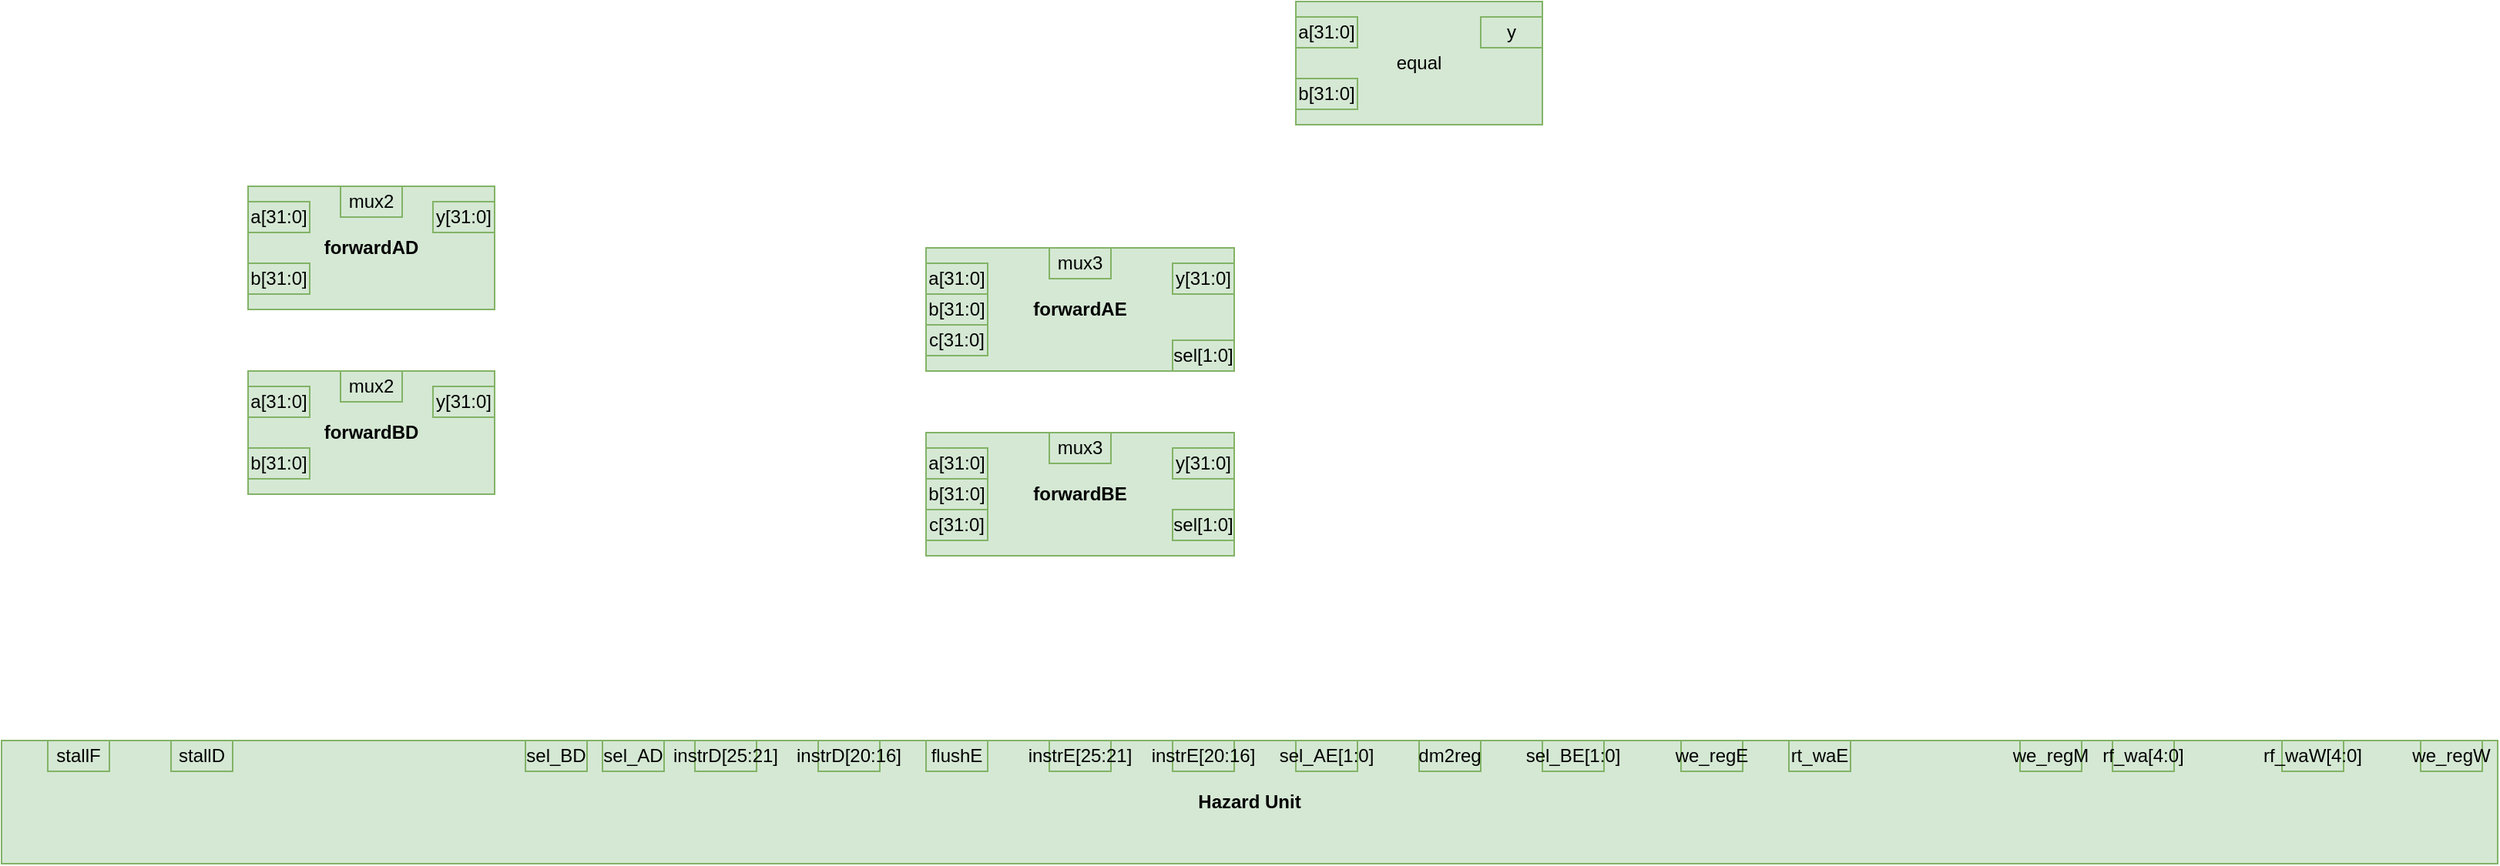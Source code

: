 <mxfile version="14.6.6" type="github">
  <diagram id="rvaMPYtywi87Qq2E9nYQ" name="Page-1">
    <mxGraphModel dx="2595" dy="1450" grid="1" gridSize="10" guides="1" tooltips="1" connect="1" arrows="1" fold="1" page="1" pageScale="1" pageWidth="1100" pageHeight="850" math="0" shadow="0">
      <root>
        <mxCell id="0" />
        <mxCell id="1" parent="0" />
        <mxCell id="OPr9Zk-g0gcY89tPPBph-1" value="&lt;b&gt;forwardAD&lt;/b&gt;" style="rounded=0;whiteSpace=wrap;html=1;fillColor=#d5e8d4;strokeColor=#82b366;" vertex="1" parent="1">
          <mxGeometry x="160" y="160" width="160" height="80" as="geometry" />
        </mxCell>
        <mxCell id="OPr9Zk-g0gcY89tPPBph-2" value="&lt;b&gt;forwardBD&lt;/b&gt;" style="rounded=0;whiteSpace=wrap;html=1;fillColor=#d5e8d4;strokeColor=#82b366;" vertex="1" parent="1">
          <mxGeometry x="160" y="280" width="160" height="80" as="geometry" />
        </mxCell>
        <mxCell id="OPr9Zk-g0gcY89tPPBph-3" value="a[31:0]" style="text;html=1;strokeColor=#82b366;fillColor=#d5e8d4;align=center;verticalAlign=middle;whiteSpace=wrap;rounded=0;" vertex="1" parent="1">
          <mxGeometry x="160" y="170" width="40" height="20" as="geometry" />
        </mxCell>
        <mxCell id="OPr9Zk-g0gcY89tPPBph-4" value="a[31:0]" style="text;html=1;strokeColor=#82b366;fillColor=#d5e8d4;align=center;verticalAlign=middle;whiteSpace=wrap;rounded=0;" vertex="1" parent="1">
          <mxGeometry x="160" y="290" width="40" height="20" as="geometry" />
        </mxCell>
        <mxCell id="OPr9Zk-g0gcY89tPPBph-5" value="b[31:0]" style="text;html=1;strokeColor=#82b366;fillColor=#d5e8d4;align=center;verticalAlign=middle;whiteSpace=wrap;rounded=0;" vertex="1" parent="1">
          <mxGeometry x="160" y="210" width="40" height="20" as="geometry" />
        </mxCell>
        <mxCell id="OPr9Zk-g0gcY89tPPBph-6" value="b[31:0]" style="text;html=1;strokeColor=#82b366;fillColor=#d5e8d4;align=center;verticalAlign=middle;whiteSpace=wrap;rounded=0;" vertex="1" parent="1">
          <mxGeometry x="160" y="330" width="40" height="20" as="geometry" />
        </mxCell>
        <mxCell id="OPr9Zk-g0gcY89tPPBph-7" value="y[31:0]" style="text;html=1;strokeColor=#82b366;fillColor=#d5e8d4;align=center;verticalAlign=middle;whiteSpace=wrap;rounded=0;" vertex="1" parent="1">
          <mxGeometry x="280" y="170" width="40" height="20" as="geometry" />
        </mxCell>
        <mxCell id="OPr9Zk-g0gcY89tPPBph-8" value="y[31:0]" style="text;html=1;strokeColor=#82b366;fillColor=#d5e8d4;align=center;verticalAlign=middle;whiteSpace=wrap;rounded=0;" vertex="1" parent="1">
          <mxGeometry x="280" y="290" width="40" height="20" as="geometry" />
        </mxCell>
        <mxCell id="OPr9Zk-g0gcY89tPPBph-10" value="&lt;b&gt;forwardAE&lt;/b&gt;" style="rounded=0;whiteSpace=wrap;html=1;fillColor=#d5e8d4;strokeColor=#82b366;" vertex="1" parent="1">
          <mxGeometry x="600" y="200" width="200" height="80" as="geometry" />
        </mxCell>
        <mxCell id="OPr9Zk-g0gcY89tPPBph-11" value="&lt;b&gt;forwardBE&lt;/b&gt;" style="rounded=0;whiteSpace=wrap;html=1;fillColor=#d5e8d4;strokeColor=#82b366;" vertex="1" parent="1">
          <mxGeometry x="600" y="320" width="200" height="80" as="geometry" />
        </mxCell>
        <mxCell id="OPr9Zk-g0gcY89tPPBph-12" value="mux2" style="text;html=1;strokeColor=#82b366;fillColor=#d5e8d4;align=center;verticalAlign=middle;whiteSpace=wrap;rounded=0;" vertex="1" parent="1">
          <mxGeometry x="220" y="160" width="40" height="20" as="geometry" />
        </mxCell>
        <mxCell id="OPr9Zk-g0gcY89tPPBph-13" value="mux2" style="text;html=1;strokeColor=#82b366;fillColor=#d5e8d4;align=center;verticalAlign=middle;whiteSpace=wrap;rounded=0;" vertex="1" parent="1">
          <mxGeometry x="220" y="280" width="40" height="20" as="geometry" />
        </mxCell>
        <mxCell id="OPr9Zk-g0gcY89tPPBph-14" value="mux3" style="text;html=1;strokeColor=#82b366;fillColor=#d5e8d4;align=center;verticalAlign=middle;whiteSpace=wrap;rounded=0;" vertex="1" parent="1">
          <mxGeometry x="680" y="200" width="40" height="20" as="geometry" />
        </mxCell>
        <mxCell id="OPr9Zk-g0gcY89tPPBph-15" value="mux3" style="text;html=1;strokeColor=#82b366;fillColor=#d5e8d4;align=center;verticalAlign=middle;whiteSpace=wrap;rounded=0;" vertex="1" parent="1">
          <mxGeometry x="680" y="320" width="40" height="20" as="geometry" />
        </mxCell>
        <mxCell id="OPr9Zk-g0gcY89tPPBph-16" value="a[31:0]" style="text;html=1;strokeColor=#82b366;fillColor=#d5e8d4;align=center;verticalAlign=middle;whiteSpace=wrap;rounded=0;" vertex="1" parent="1">
          <mxGeometry x="600" y="210" width="40" height="20" as="geometry" />
        </mxCell>
        <mxCell id="OPr9Zk-g0gcY89tPPBph-17" value="b[31:0]" style="text;html=1;strokeColor=#82b366;fillColor=#d5e8d4;align=center;verticalAlign=middle;whiteSpace=wrap;rounded=0;" vertex="1" parent="1">
          <mxGeometry x="600" y="230" width="40" height="20" as="geometry" />
        </mxCell>
        <mxCell id="OPr9Zk-g0gcY89tPPBph-18" value="c[31:0]" style="text;html=1;strokeColor=#82b366;fillColor=#d5e8d4;align=center;verticalAlign=middle;whiteSpace=wrap;rounded=0;" vertex="1" parent="1">
          <mxGeometry x="600" y="250" width="40" height="20" as="geometry" />
        </mxCell>
        <mxCell id="OPr9Zk-g0gcY89tPPBph-20" value="y[31:0]" style="text;html=1;strokeColor=#82b366;fillColor=#d5e8d4;align=center;verticalAlign=middle;whiteSpace=wrap;rounded=0;" vertex="1" parent="1">
          <mxGeometry x="760" y="210" width="40" height="20" as="geometry" />
        </mxCell>
        <mxCell id="OPr9Zk-g0gcY89tPPBph-21" value="sel[1:0]" style="text;html=1;strokeColor=#82b366;fillColor=#d5e8d4;align=center;verticalAlign=middle;whiteSpace=wrap;rounded=0;" vertex="1" parent="1">
          <mxGeometry x="760" y="260" width="40" height="20" as="geometry" />
        </mxCell>
        <mxCell id="OPr9Zk-g0gcY89tPPBph-22" value="a[31:0]" style="text;html=1;strokeColor=#82b366;fillColor=#d5e8d4;align=center;verticalAlign=middle;whiteSpace=wrap;rounded=0;" vertex="1" parent="1">
          <mxGeometry x="600" y="330" width="40" height="20" as="geometry" />
        </mxCell>
        <mxCell id="OPr9Zk-g0gcY89tPPBph-23" value="b[31:0]" style="text;html=1;strokeColor=#82b366;fillColor=#d5e8d4;align=center;verticalAlign=middle;whiteSpace=wrap;rounded=0;" vertex="1" parent="1">
          <mxGeometry x="600" y="350" width="40" height="20" as="geometry" />
        </mxCell>
        <mxCell id="OPr9Zk-g0gcY89tPPBph-24" value="c[31:0]" style="text;html=1;strokeColor=#82b366;fillColor=#d5e8d4;align=center;verticalAlign=middle;whiteSpace=wrap;rounded=0;" vertex="1" parent="1">
          <mxGeometry x="600" y="370" width="40" height="20" as="geometry" />
        </mxCell>
        <mxCell id="OPr9Zk-g0gcY89tPPBph-25" value="y[31:0]" style="text;html=1;strokeColor=#82b366;fillColor=#d5e8d4;align=center;verticalAlign=middle;whiteSpace=wrap;rounded=0;" vertex="1" parent="1">
          <mxGeometry x="760" y="330" width="40" height="20" as="geometry" />
        </mxCell>
        <mxCell id="OPr9Zk-g0gcY89tPPBph-26" value="sel[1:0]" style="text;html=1;strokeColor=#82b366;fillColor=#d5e8d4;align=center;verticalAlign=middle;whiteSpace=wrap;rounded=0;" vertex="1" parent="1">
          <mxGeometry x="760" y="370" width="40" height="20" as="geometry" />
        </mxCell>
        <mxCell id="OPr9Zk-g0gcY89tPPBph-27" value="&lt;b&gt;Hazard Unit&lt;/b&gt;" style="rounded=0;whiteSpace=wrap;html=1;fillColor=#d5e8d4;strokeColor=#82b366;" vertex="1" parent="1">
          <mxGeometry y="520" width="1620" height="80" as="geometry" />
        </mxCell>
        <mxCell id="OPr9Zk-g0gcY89tPPBph-28" value="stallF" style="text;html=1;strokeColor=#82b366;fillColor=#d5e8d4;align=center;verticalAlign=middle;whiteSpace=wrap;rounded=0;" vertex="1" parent="1">
          <mxGeometry x="30" y="520" width="40" height="20" as="geometry" />
        </mxCell>
        <mxCell id="OPr9Zk-g0gcY89tPPBph-29" value="stallD" style="text;html=1;strokeColor=#82b366;fillColor=#d5e8d4;align=center;verticalAlign=middle;whiteSpace=wrap;rounded=0;" vertex="1" parent="1">
          <mxGeometry x="110" y="520" width="40" height="20" as="geometry" />
        </mxCell>
        <mxCell id="OPr9Zk-g0gcY89tPPBph-30" value="sel_BD" style="text;html=1;strokeColor=#82b366;fillColor=#d5e8d4;align=center;verticalAlign=middle;whiteSpace=wrap;rounded=0;" vertex="1" parent="1">
          <mxGeometry x="340" y="520" width="40" height="20" as="geometry" />
        </mxCell>
        <mxCell id="OPr9Zk-g0gcY89tPPBph-32" value="sel_AD" style="text;html=1;strokeColor=#82b366;fillColor=#d5e8d4;align=center;verticalAlign=middle;whiteSpace=wrap;rounded=0;" vertex="1" parent="1">
          <mxGeometry x="390" y="520" width="40" height="20" as="geometry" />
        </mxCell>
        <mxCell id="OPr9Zk-g0gcY89tPPBph-33" value="instrD[25:21]" style="text;html=1;strokeColor=#82b366;fillColor=#d5e8d4;align=center;verticalAlign=middle;whiteSpace=wrap;rounded=0;" vertex="1" parent="1">
          <mxGeometry x="450" y="520" width="40" height="20" as="geometry" />
        </mxCell>
        <mxCell id="OPr9Zk-g0gcY89tPPBph-34" value="instrD[20:16]" style="text;html=1;strokeColor=#82b366;fillColor=#d5e8d4;align=center;verticalAlign=middle;whiteSpace=wrap;rounded=0;" vertex="1" parent="1">
          <mxGeometry x="530" y="520" width="40" height="20" as="geometry" />
        </mxCell>
        <mxCell id="OPr9Zk-g0gcY89tPPBph-35" value="flushE" style="text;html=1;strokeColor=#82b366;fillColor=#d5e8d4;align=center;verticalAlign=middle;whiteSpace=wrap;rounded=0;" vertex="1" parent="1">
          <mxGeometry x="600" y="520" width="40" height="20" as="geometry" />
        </mxCell>
        <mxCell id="OPr9Zk-g0gcY89tPPBph-36" value="instrE[25:21]" style="text;html=1;strokeColor=#82b366;fillColor=#d5e8d4;align=center;verticalAlign=middle;whiteSpace=wrap;rounded=0;" vertex="1" parent="1">
          <mxGeometry x="680" y="520" width="40" height="20" as="geometry" />
        </mxCell>
        <mxCell id="OPr9Zk-g0gcY89tPPBph-37" value="instrE[20:16]" style="text;html=1;strokeColor=#82b366;fillColor=#d5e8d4;align=center;verticalAlign=middle;whiteSpace=wrap;rounded=0;" vertex="1" parent="1">
          <mxGeometry x="760" y="520" width="40" height="20" as="geometry" />
        </mxCell>
        <mxCell id="OPr9Zk-g0gcY89tPPBph-38" value="sel_AE[1:0]" style="text;html=1;strokeColor=#82b366;fillColor=#d5e8d4;align=center;verticalAlign=middle;whiteSpace=wrap;rounded=0;" vertex="1" parent="1">
          <mxGeometry x="840" y="520" width="40" height="20" as="geometry" />
        </mxCell>
        <mxCell id="OPr9Zk-g0gcY89tPPBph-39" value="dm2reg" style="text;html=1;strokeColor=#82b366;fillColor=#d5e8d4;align=center;verticalAlign=middle;whiteSpace=wrap;rounded=0;" vertex="1" parent="1">
          <mxGeometry x="920" y="520" width="40" height="20" as="geometry" />
        </mxCell>
        <mxCell id="OPr9Zk-g0gcY89tPPBph-40" value="sel_BE[1:0]" style="text;html=1;strokeColor=#82b366;fillColor=#d5e8d4;align=center;verticalAlign=middle;whiteSpace=wrap;rounded=0;" vertex="1" parent="1">
          <mxGeometry x="1000" y="520" width="40" height="20" as="geometry" />
        </mxCell>
        <mxCell id="OPr9Zk-g0gcY89tPPBph-41" value="we_regE" style="text;html=1;strokeColor=#82b366;fillColor=#d5e8d4;align=center;verticalAlign=middle;whiteSpace=wrap;rounded=0;" vertex="1" parent="1">
          <mxGeometry x="1090" y="520" width="40" height="20" as="geometry" />
        </mxCell>
        <mxCell id="OPr9Zk-g0gcY89tPPBph-42" value="rt_waE" style="text;html=1;strokeColor=#82b366;fillColor=#d5e8d4;align=center;verticalAlign=middle;whiteSpace=wrap;rounded=0;" vertex="1" parent="1">
          <mxGeometry x="1160" y="520" width="40" height="20" as="geometry" />
        </mxCell>
        <mxCell id="OPr9Zk-g0gcY89tPPBph-43" style="edgeStyle=orthogonalEdgeStyle;rounded=0;orthogonalLoop=1;jettySize=auto;html=1;exitX=0.5;exitY=1;exitDx=0;exitDy=0;fillColor=#d5e8d4;strokeColor=#82b366;" edge="1" parent="1" source="OPr9Zk-g0gcY89tPPBph-29" target="OPr9Zk-g0gcY89tPPBph-29">
          <mxGeometry relative="1" as="geometry" />
        </mxCell>
        <mxCell id="OPr9Zk-g0gcY89tPPBph-44" value="we_regM" style="text;html=1;strokeColor=#82b366;fillColor=#d5e8d4;align=center;verticalAlign=middle;whiteSpace=wrap;rounded=0;" vertex="1" parent="1">
          <mxGeometry x="1310" y="520" width="40" height="20" as="geometry" />
        </mxCell>
        <mxCell id="OPr9Zk-g0gcY89tPPBph-45" value="rf_wa[4:0]" style="text;html=1;strokeColor=#82b366;fillColor=#d5e8d4;align=center;verticalAlign=middle;whiteSpace=wrap;rounded=0;" vertex="1" parent="1">
          <mxGeometry x="1370" y="520" width="40" height="20" as="geometry" />
        </mxCell>
        <mxCell id="OPr9Zk-g0gcY89tPPBph-46" value="rf_waW[4:0]" style="text;html=1;strokeColor=#82b366;fillColor=#d5e8d4;align=center;verticalAlign=middle;whiteSpace=wrap;rounded=0;" vertex="1" parent="1">
          <mxGeometry x="1480" y="520" width="40" height="20" as="geometry" />
        </mxCell>
        <mxCell id="OPr9Zk-g0gcY89tPPBph-47" value="we_regW" style="text;html=1;strokeColor=#82b366;fillColor=#d5e8d4;align=center;verticalAlign=middle;whiteSpace=wrap;rounded=0;" vertex="1" parent="1">
          <mxGeometry x="1570" y="520" width="40" height="20" as="geometry" />
        </mxCell>
        <mxCell id="OPr9Zk-g0gcY89tPPBph-48" value="equal" style="rounded=0;whiteSpace=wrap;html=1;fillColor=#d5e8d4;strokeColor=#82b366;" vertex="1" parent="1">
          <mxGeometry x="840" y="40" width="160" height="80" as="geometry" />
        </mxCell>
        <mxCell id="OPr9Zk-g0gcY89tPPBph-49" value="a[31:0]" style="text;html=1;strokeColor=#82b366;fillColor=#d5e8d4;align=center;verticalAlign=middle;whiteSpace=wrap;rounded=0;" vertex="1" parent="1">
          <mxGeometry x="840" y="50" width="40" height="20" as="geometry" />
        </mxCell>
        <mxCell id="OPr9Zk-g0gcY89tPPBph-50" value="b[31:0]" style="text;html=1;strokeColor=#82b366;fillColor=#d5e8d4;align=center;verticalAlign=middle;whiteSpace=wrap;rounded=0;" vertex="1" parent="1">
          <mxGeometry x="840" y="90" width="40" height="20" as="geometry" />
        </mxCell>
        <mxCell id="OPr9Zk-g0gcY89tPPBph-51" value="y" style="text;html=1;strokeColor=#82b366;fillColor=#d5e8d4;align=center;verticalAlign=middle;whiteSpace=wrap;rounded=0;" vertex="1" parent="1">
          <mxGeometry x="960" y="50" width="40" height="20" as="geometry" />
        </mxCell>
      </root>
    </mxGraphModel>
  </diagram>
</mxfile>
